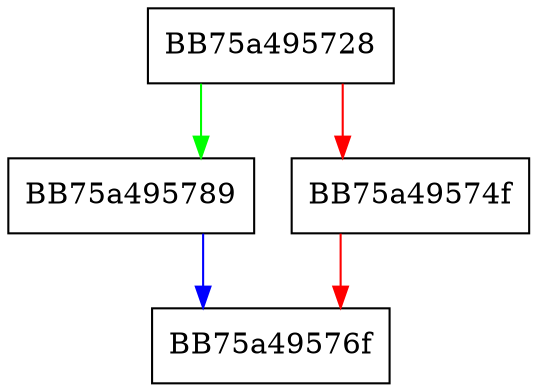 digraph AddSigQueryReport {
  node [shape="box"];
  graph [splines=ortho];
  BB75a495728 -> BB75a495789 [color="green"];
  BB75a495728 -> BB75a49574f [color="red"];
  BB75a49574f -> BB75a49576f [color="red"];
  BB75a495789 -> BB75a49576f [color="blue"];
}